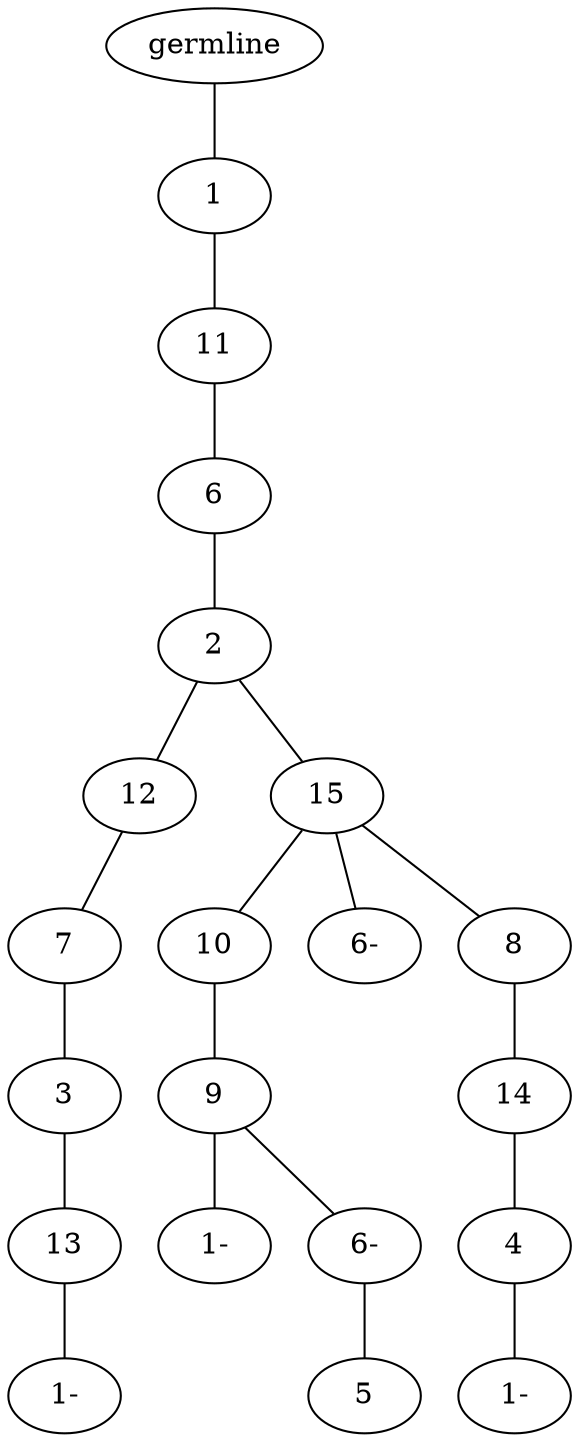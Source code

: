 graph tree {
    "139914386121680" [label="germline"];
    "139914386199888" [label="1"];
    "139914386201040" [label="11"];
    "139914386201472" [label="6"];
    "139914386235552" [label="2"];
    "139914386235792" [label="12"];
    "139914386238960" [label="7"];
    "139914386191840" [label="3"];
    "139914386191792" [label="13"];
    "139914386192608" [label="1-"];
    "139914386236992" [label="15"];
    "139914386235984" [label="10"];
    "139914386237136" [label="9"];
    "139914386237520" [label="1-"];
    "139914386237328" [label="6-"];
    "139914386237664" [label="5"];
    "139914386237904" [label="6-"];
    "139914386237280" [label="8"];
    "139914386238576" [label="14"];
    "139914386238192" [label="4"];
    "139914386238864" [label="1-"];
    "139914386121680" -- "139914386199888";
    "139914386199888" -- "139914386201040";
    "139914386201040" -- "139914386201472";
    "139914386201472" -- "139914386235552";
    "139914386235552" -- "139914386235792";
    "139914386235552" -- "139914386236992";
    "139914386235792" -- "139914386238960";
    "139914386238960" -- "139914386191840";
    "139914386191840" -- "139914386191792";
    "139914386191792" -- "139914386192608";
    "139914386236992" -- "139914386235984";
    "139914386236992" -- "139914386237904";
    "139914386236992" -- "139914386237280";
    "139914386235984" -- "139914386237136";
    "139914386237136" -- "139914386237520";
    "139914386237136" -- "139914386237328";
    "139914386237328" -- "139914386237664";
    "139914386237280" -- "139914386238576";
    "139914386238576" -- "139914386238192";
    "139914386238192" -- "139914386238864";
}
